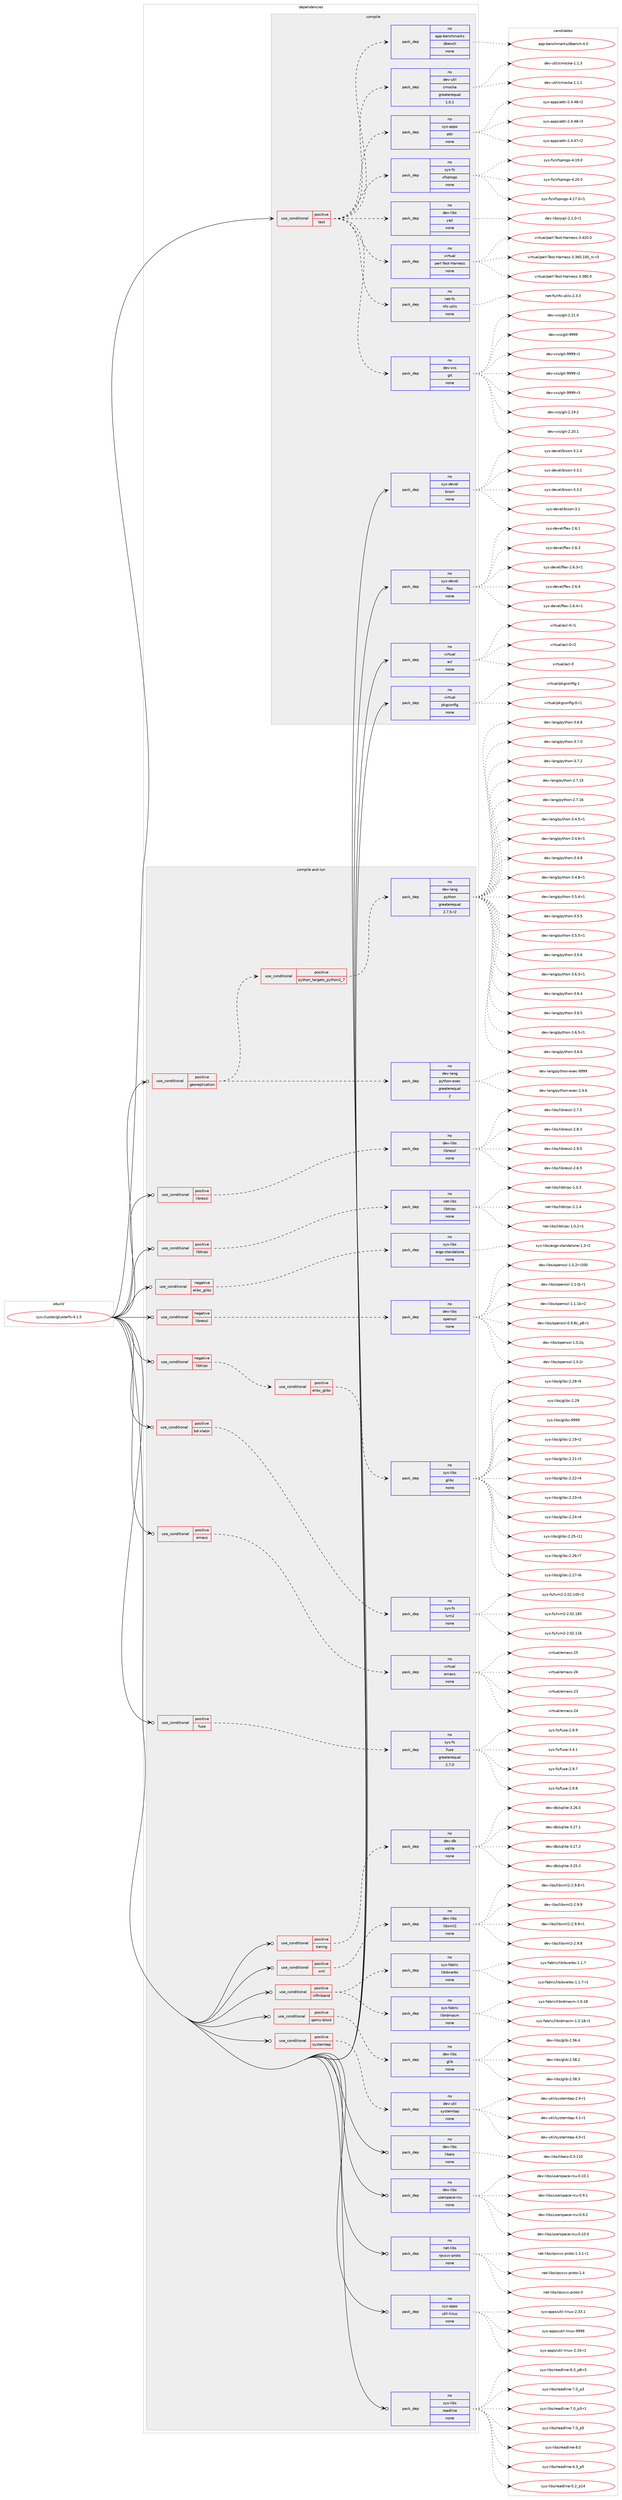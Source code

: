 digraph prolog {

# *************
# Graph options
# *************

newrank=true;
concentrate=true;
compound=true;
graph [rankdir=LR,fontname=Helvetica,fontsize=10,ranksep=1.5];#, ranksep=2.5, nodesep=0.2];
edge  [arrowhead=vee];
node  [fontname=Helvetica,fontsize=10];

# **********
# The ebuild
# **********

subgraph cluster_leftcol {
color=gray;
rank=same;
label=<<i>ebuild</i>>;
id [label="sys-cluster/glusterfs-4.1.5", color=red, width=4, href="../sys-cluster/glusterfs-4.1.5.svg"];
}

# ****************
# The dependencies
# ****************

subgraph cluster_midcol {
color=gray;
label=<<i>dependencies</i>>;
subgraph cluster_compile {
fillcolor="#eeeeee";
style=filled;
label=<<i>compile</i>>;
subgraph cond458665 {
dependency1722169 [label=<<TABLE BORDER="0" CELLBORDER="1" CELLSPACING="0" CELLPADDING="4"><TR><TD ROWSPAN="3" CELLPADDING="10">use_conditional</TD></TR><TR><TD>positive</TD></TR><TR><TD>test</TD></TR></TABLE>>, shape=none, color=red];
subgraph pack1235276 {
dependency1722170 [label=<<TABLE BORDER="0" CELLBORDER="1" CELLSPACING="0" CELLPADDING="4" WIDTH="220"><TR><TD ROWSPAN="6" CELLPADDING="30">pack_dep</TD></TR><TR><TD WIDTH="110">no</TD></TR><TR><TD>dev-util</TD></TR><TR><TD>cmocka</TD></TR><TR><TD>greaterequal</TD></TR><TR><TD>1.0.1</TD></TR></TABLE>>, shape=none, color=blue];
}
dependency1722169:e -> dependency1722170:w [weight=20,style="dashed",arrowhead="vee"];
subgraph pack1235277 {
dependency1722171 [label=<<TABLE BORDER="0" CELLBORDER="1" CELLSPACING="0" CELLPADDING="4" WIDTH="220"><TR><TD ROWSPAN="6" CELLPADDING="30">pack_dep</TD></TR><TR><TD WIDTH="110">no</TD></TR><TR><TD>app-benchmarks</TD></TR><TR><TD>dbench</TD></TR><TR><TD>none</TD></TR><TR><TD></TD></TR></TABLE>>, shape=none, color=blue];
}
dependency1722169:e -> dependency1722171:w [weight=20,style="dashed",arrowhead="vee"];
subgraph pack1235278 {
dependency1722172 [label=<<TABLE BORDER="0" CELLBORDER="1" CELLSPACING="0" CELLPADDING="4" WIDTH="220"><TR><TD ROWSPAN="6" CELLPADDING="30">pack_dep</TD></TR><TR><TD WIDTH="110">no</TD></TR><TR><TD>dev-vcs</TD></TR><TR><TD>git</TD></TR><TR><TD>none</TD></TR><TR><TD></TD></TR></TABLE>>, shape=none, color=blue];
}
dependency1722169:e -> dependency1722172:w [weight=20,style="dashed",arrowhead="vee"];
subgraph pack1235279 {
dependency1722173 [label=<<TABLE BORDER="0" CELLBORDER="1" CELLSPACING="0" CELLPADDING="4" WIDTH="220"><TR><TD ROWSPAN="6" CELLPADDING="30">pack_dep</TD></TR><TR><TD WIDTH="110">no</TD></TR><TR><TD>net-fs</TD></TR><TR><TD>nfs-utils</TD></TR><TR><TD>none</TD></TR><TR><TD></TD></TR></TABLE>>, shape=none, color=blue];
}
dependency1722169:e -> dependency1722173:w [weight=20,style="dashed",arrowhead="vee"];
subgraph pack1235280 {
dependency1722174 [label=<<TABLE BORDER="0" CELLBORDER="1" CELLSPACING="0" CELLPADDING="4" WIDTH="220"><TR><TD ROWSPAN="6" CELLPADDING="30">pack_dep</TD></TR><TR><TD WIDTH="110">no</TD></TR><TR><TD>virtual</TD></TR><TR><TD>perl-Test-Harness</TD></TR><TR><TD>none</TD></TR><TR><TD></TD></TR></TABLE>>, shape=none, color=blue];
}
dependency1722169:e -> dependency1722174:w [weight=20,style="dashed",arrowhead="vee"];
subgraph pack1235281 {
dependency1722175 [label=<<TABLE BORDER="0" CELLBORDER="1" CELLSPACING="0" CELLPADDING="4" WIDTH="220"><TR><TD ROWSPAN="6" CELLPADDING="30">pack_dep</TD></TR><TR><TD WIDTH="110">no</TD></TR><TR><TD>dev-libs</TD></TR><TR><TD>yajl</TD></TR><TR><TD>none</TD></TR><TR><TD></TD></TR></TABLE>>, shape=none, color=blue];
}
dependency1722169:e -> dependency1722175:w [weight=20,style="dashed",arrowhead="vee"];
subgraph pack1235282 {
dependency1722176 [label=<<TABLE BORDER="0" CELLBORDER="1" CELLSPACING="0" CELLPADDING="4" WIDTH="220"><TR><TD ROWSPAN="6" CELLPADDING="30">pack_dep</TD></TR><TR><TD WIDTH="110">no</TD></TR><TR><TD>sys-fs</TD></TR><TR><TD>xfsprogs</TD></TR><TR><TD>none</TD></TR><TR><TD></TD></TR></TABLE>>, shape=none, color=blue];
}
dependency1722169:e -> dependency1722176:w [weight=20,style="dashed",arrowhead="vee"];
subgraph pack1235283 {
dependency1722177 [label=<<TABLE BORDER="0" CELLBORDER="1" CELLSPACING="0" CELLPADDING="4" WIDTH="220"><TR><TD ROWSPAN="6" CELLPADDING="30">pack_dep</TD></TR><TR><TD WIDTH="110">no</TD></TR><TR><TD>sys-apps</TD></TR><TR><TD>attr</TD></TR><TR><TD>none</TD></TR><TR><TD></TD></TR></TABLE>>, shape=none, color=blue];
}
dependency1722169:e -> dependency1722177:w [weight=20,style="dashed",arrowhead="vee"];
}
id:e -> dependency1722169:w [weight=20,style="solid",arrowhead="vee"];
subgraph pack1235284 {
dependency1722178 [label=<<TABLE BORDER="0" CELLBORDER="1" CELLSPACING="0" CELLPADDING="4" WIDTH="220"><TR><TD ROWSPAN="6" CELLPADDING="30">pack_dep</TD></TR><TR><TD WIDTH="110">no</TD></TR><TR><TD>sys-devel</TD></TR><TR><TD>bison</TD></TR><TR><TD>none</TD></TR><TR><TD></TD></TR></TABLE>>, shape=none, color=blue];
}
id:e -> dependency1722178:w [weight=20,style="solid",arrowhead="vee"];
subgraph pack1235285 {
dependency1722179 [label=<<TABLE BORDER="0" CELLBORDER="1" CELLSPACING="0" CELLPADDING="4" WIDTH="220"><TR><TD ROWSPAN="6" CELLPADDING="30">pack_dep</TD></TR><TR><TD WIDTH="110">no</TD></TR><TR><TD>sys-devel</TD></TR><TR><TD>flex</TD></TR><TR><TD>none</TD></TR><TR><TD></TD></TR></TABLE>>, shape=none, color=blue];
}
id:e -> dependency1722179:w [weight=20,style="solid",arrowhead="vee"];
subgraph pack1235286 {
dependency1722180 [label=<<TABLE BORDER="0" CELLBORDER="1" CELLSPACING="0" CELLPADDING="4" WIDTH="220"><TR><TD ROWSPAN="6" CELLPADDING="30">pack_dep</TD></TR><TR><TD WIDTH="110">no</TD></TR><TR><TD>virtual</TD></TR><TR><TD>acl</TD></TR><TR><TD>none</TD></TR><TR><TD></TD></TR></TABLE>>, shape=none, color=blue];
}
id:e -> dependency1722180:w [weight=20,style="solid",arrowhead="vee"];
subgraph pack1235287 {
dependency1722181 [label=<<TABLE BORDER="0" CELLBORDER="1" CELLSPACING="0" CELLPADDING="4" WIDTH="220"><TR><TD ROWSPAN="6" CELLPADDING="30">pack_dep</TD></TR><TR><TD WIDTH="110">no</TD></TR><TR><TD>virtual</TD></TR><TR><TD>pkgconfig</TD></TR><TR><TD>none</TD></TR><TR><TD></TD></TR></TABLE>>, shape=none, color=blue];
}
id:e -> dependency1722181:w [weight=20,style="solid",arrowhead="vee"];
}
subgraph cluster_compileandrun {
fillcolor="#eeeeee";
style=filled;
label=<<i>compile and run</i>>;
subgraph cond458666 {
dependency1722182 [label=<<TABLE BORDER="0" CELLBORDER="1" CELLSPACING="0" CELLPADDING="4"><TR><TD ROWSPAN="3" CELLPADDING="10">use_conditional</TD></TR><TR><TD>negative</TD></TR><TR><TD>elibc_glibc</TD></TR></TABLE>>, shape=none, color=red];
subgraph pack1235288 {
dependency1722183 [label=<<TABLE BORDER="0" CELLBORDER="1" CELLSPACING="0" CELLPADDING="4" WIDTH="220"><TR><TD ROWSPAN="6" CELLPADDING="30">pack_dep</TD></TR><TR><TD WIDTH="110">no</TD></TR><TR><TD>sys-libs</TD></TR><TR><TD>argp-standalone</TD></TR><TR><TD>none</TD></TR><TR><TD></TD></TR></TABLE>>, shape=none, color=blue];
}
dependency1722182:e -> dependency1722183:w [weight=20,style="dashed",arrowhead="vee"];
}
id:e -> dependency1722182:w [weight=20,style="solid",arrowhead="odotvee"];
subgraph cond458667 {
dependency1722184 [label=<<TABLE BORDER="0" CELLBORDER="1" CELLSPACING="0" CELLPADDING="4"><TR><TD ROWSPAN="3" CELLPADDING="10">use_conditional</TD></TR><TR><TD>negative</TD></TR><TR><TD>libressl</TD></TR></TABLE>>, shape=none, color=red];
subgraph pack1235289 {
dependency1722185 [label=<<TABLE BORDER="0" CELLBORDER="1" CELLSPACING="0" CELLPADDING="4" WIDTH="220"><TR><TD ROWSPAN="6" CELLPADDING="30">pack_dep</TD></TR><TR><TD WIDTH="110">no</TD></TR><TR><TD>dev-libs</TD></TR><TR><TD>openssl</TD></TR><TR><TD>none</TD></TR><TR><TD></TD></TR></TABLE>>, shape=none, color=blue];
}
dependency1722184:e -> dependency1722185:w [weight=20,style="dashed",arrowhead="vee"];
}
id:e -> dependency1722184:w [weight=20,style="solid",arrowhead="odotvee"];
subgraph cond458668 {
dependency1722186 [label=<<TABLE BORDER="0" CELLBORDER="1" CELLSPACING="0" CELLPADDING="4"><TR><TD ROWSPAN="3" CELLPADDING="10">use_conditional</TD></TR><TR><TD>negative</TD></TR><TR><TD>libtirpc</TD></TR></TABLE>>, shape=none, color=red];
subgraph cond458669 {
dependency1722187 [label=<<TABLE BORDER="0" CELLBORDER="1" CELLSPACING="0" CELLPADDING="4"><TR><TD ROWSPAN="3" CELLPADDING="10">use_conditional</TD></TR><TR><TD>positive</TD></TR><TR><TD>elibc_glibc</TD></TR></TABLE>>, shape=none, color=red];
subgraph pack1235290 {
dependency1722188 [label=<<TABLE BORDER="0" CELLBORDER="1" CELLSPACING="0" CELLPADDING="4" WIDTH="220"><TR><TD ROWSPAN="6" CELLPADDING="30">pack_dep</TD></TR><TR><TD WIDTH="110">no</TD></TR><TR><TD>sys-libs</TD></TR><TR><TD>glibc</TD></TR><TR><TD>none</TD></TR><TR><TD></TD></TR></TABLE>>, shape=none, color=blue];
}
dependency1722187:e -> dependency1722188:w [weight=20,style="dashed",arrowhead="vee"];
}
dependency1722186:e -> dependency1722187:w [weight=20,style="dashed",arrowhead="vee"];
}
id:e -> dependency1722186:w [weight=20,style="solid",arrowhead="odotvee"];
subgraph cond458670 {
dependency1722189 [label=<<TABLE BORDER="0" CELLBORDER="1" CELLSPACING="0" CELLPADDING="4"><TR><TD ROWSPAN="3" CELLPADDING="10">use_conditional</TD></TR><TR><TD>positive</TD></TR><TR><TD>bd-xlator</TD></TR></TABLE>>, shape=none, color=red];
subgraph pack1235291 {
dependency1722190 [label=<<TABLE BORDER="0" CELLBORDER="1" CELLSPACING="0" CELLPADDING="4" WIDTH="220"><TR><TD ROWSPAN="6" CELLPADDING="30">pack_dep</TD></TR><TR><TD WIDTH="110">no</TD></TR><TR><TD>sys-fs</TD></TR><TR><TD>lvm2</TD></TR><TR><TD>none</TD></TR><TR><TD></TD></TR></TABLE>>, shape=none, color=blue];
}
dependency1722189:e -> dependency1722190:w [weight=20,style="dashed",arrowhead="vee"];
}
id:e -> dependency1722189:w [weight=20,style="solid",arrowhead="odotvee"];
subgraph cond458671 {
dependency1722191 [label=<<TABLE BORDER="0" CELLBORDER="1" CELLSPACING="0" CELLPADDING="4"><TR><TD ROWSPAN="3" CELLPADDING="10">use_conditional</TD></TR><TR><TD>positive</TD></TR><TR><TD>emacs</TD></TR></TABLE>>, shape=none, color=red];
subgraph pack1235292 {
dependency1722192 [label=<<TABLE BORDER="0" CELLBORDER="1" CELLSPACING="0" CELLPADDING="4" WIDTH="220"><TR><TD ROWSPAN="6" CELLPADDING="30">pack_dep</TD></TR><TR><TD WIDTH="110">no</TD></TR><TR><TD>virtual</TD></TR><TR><TD>emacs</TD></TR><TR><TD>none</TD></TR><TR><TD></TD></TR></TABLE>>, shape=none, color=blue];
}
dependency1722191:e -> dependency1722192:w [weight=20,style="dashed",arrowhead="vee"];
}
id:e -> dependency1722191:w [weight=20,style="solid",arrowhead="odotvee"];
subgraph cond458672 {
dependency1722193 [label=<<TABLE BORDER="0" CELLBORDER="1" CELLSPACING="0" CELLPADDING="4"><TR><TD ROWSPAN="3" CELLPADDING="10">use_conditional</TD></TR><TR><TD>positive</TD></TR><TR><TD>fuse</TD></TR></TABLE>>, shape=none, color=red];
subgraph pack1235293 {
dependency1722194 [label=<<TABLE BORDER="0" CELLBORDER="1" CELLSPACING="0" CELLPADDING="4" WIDTH="220"><TR><TD ROWSPAN="6" CELLPADDING="30">pack_dep</TD></TR><TR><TD WIDTH="110">no</TD></TR><TR><TD>sys-fs</TD></TR><TR><TD>fuse</TD></TR><TR><TD>greaterequal</TD></TR><TR><TD>2.7.0</TD></TR></TABLE>>, shape=none, color=blue];
}
dependency1722193:e -> dependency1722194:w [weight=20,style="dashed",arrowhead="vee"];
}
id:e -> dependency1722193:w [weight=20,style="solid",arrowhead="odotvee"];
subgraph cond458673 {
dependency1722195 [label=<<TABLE BORDER="0" CELLBORDER="1" CELLSPACING="0" CELLPADDING="4"><TR><TD ROWSPAN="3" CELLPADDING="10">use_conditional</TD></TR><TR><TD>positive</TD></TR><TR><TD>georeplication</TD></TR></TABLE>>, shape=none, color=red];
subgraph cond458674 {
dependency1722196 [label=<<TABLE BORDER="0" CELLBORDER="1" CELLSPACING="0" CELLPADDING="4"><TR><TD ROWSPAN="3" CELLPADDING="10">use_conditional</TD></TR><TR><TD>positive</TD></TR><TR><TD>python_targets_python2_7</TD></TR></TABLE>>, shape=none, color=red];
subgraph pack1235294 {
dependency1722197 [label=<<TABLE BORDER="0" CELLBORDER="1" CELLSPACING="0" CELLPADDING="4" WIDTH="220"><TR><TD ROWSPAN="6" CELLPADDING="30">pack_dep</TD></TR><TR><TD WIDTH="110">no</TD></TR><TR><TD>dev-lang</TD></TR><TR><TD>python</TD></TR><TR><TD>greaterequal</TD></TR><TR><TD>2.7.5-r2</TD></TR></TABLE>>, shape=none, color=blue];
}
dependency1722196:e -> dependency1722197:w [weight=20,style="dashed",arrowhead="vee"];
}
dependency1722195:e -> dependency1722196:w [weight=20,style="dashed",arrowhead="vee"];
subgraph pack1235295 {
dependency1722198 [label=<<TABLE BORDER="0" CELLBORDER="1" CELLSPACING="0" CELLPADDING="4" WIDTH="220"><TR><TD ROWSPAN="6" CELLPADDING="30">pack_dep</TD></TR><TR><TD WIDTH="110">no</TD></TR><TR><TD>dev-lang</TD></TR><TR><TD>python-exec</TD></TR><TR><TD>greaterequal</TD></TR><TR><TD>2</TD></TR></TABLE>>, shape=none, color=blue];
}
dependency1722195:e -> dependency1722198:w [weight=20,style="dashed",arrowhead="vee"];
}
id:e -> dependency1722195:w [weight=20,style="solid",arrowhead="odotvee"];
subgraph cond458675 {
dependency1722199 [label=<<TABLE BORDER="0" CELLBORDER="1" CELLSPACING="0" CELLPADDING="4"><TR><TD ROWSPAN="3" CELLPADDING="10">use_conditional</TD></TR><TR><TD>positive</TD></TR><TR><TD>infiniband</TD></TR></TABLE>>, shape=none, color=red];
subgraph pack1235296 {
dependency1722200 [label=<<TABLE BORDER="0" CELLBORDER="1" CELLSPACING="0" CELLPADDING="4" WIDTH="220"><TR><TD ROWSPAN="6" CELLPADDING="30">pack_dep</TD></TR><TR><TD WIDTH="110">no</TD></TR><TR><TD>sys-fabric</TD></TR><TR><TD>libibverbs</TD></TR><TR><TD>none</TD></TR><TR><TD></TD></TR></TABLE>>, shape=none, color=blue];
}
dependency1722199:e -> dependency1722200:w [weight=20,style="dashed",arrowhead="vee"];
subgraph pack1235297 {
dependency1722201 [label=<<TABLE BORDER="0" CELLBORDER="1" CELLSPACING="0" CELLPADDING="4" WIDTH="220"><TR><TD ROWSPAN="6" CELLPADDING="30">pack_dep</TD></TR><TR><TD WIDTH="110">no</TD></TR><TR><TD>sys-fabric</TD></TR><TR><TD>librdmacm</TD></TR><TR><TD>none</TD></TR><TR><TD></TD></TR></TABLE>>, shape=none, color=blue];
}
dependency1722199:e -> dependency1722201:w [weight=20,style="dashed",arrowhead="vee"];
}
id:e -> dependency1722199:w [weight=20,style="solid",arrowhead="odotvee"];
subgraph cond458676 {
dependency1722202 [label=<<TABLE BORDER="0" CELLBORDER="1" CELLSPACING="0" CELLPADDING="4"><TR><TD ROWSPAN="3" CELLPADDING="10">use_conditional</TD></TR><TR><TD>positive</TD></TR><TR><TD>libressl</TD></TR></TABLE>>, shape=none, color=red];
subgraph pack1235298 {
dependency1722203 [label=<<TABLE BORDER="0" CELLBORDER="1" CELLSPACING="0" CELLPADDING="4" WIDTH="220"><TR><TD ROWSPAN="6" CELLPADDING="30">pack_dep</TD></TR><TR><TD WIDTH="110">no</TD></TR><TR><TD>dev-libs</TD></TR><TR><TD>libressl</TD></TR><TR><TD>none</TD></TR><TR><TD></TD></TR></TABLE>>, shape=none, color=blue];
}
dependency1722202:e -> dependency1722203:w [weight=20,style="dashed",arrowhead="vee"];
}
id:e -> dependency1722202:w [weight=20,style="solid",arrowhead="odotvee"];
subgraph cond458677 {
dependency1722204 [label=<<TABLE BORDER="0" CELLBORDER="1" CELLSPACING="0" CELLPADDING="4"><TR><TD ROWSPAN="3" CELLPADDING="10">use_conditional</TD></TR><TR><TD>positive</TD></TR><TR><TD>libtirpc</TD></TR></TABLE>>, shape=none, color=red];
subgraph pack1235299 {
dependency1722205 [label=<<TABLE BORDER="0" CELLBORDER="1" CELLSPACING="0" CELLPADDING="4" WIDTH="220"><TR><TD ROWSPAN="6" CELLPADDING="30">pack_dep</TD></TR><TR><TD WIDTH="110">no</TD></TR><TR><TD>net-libs</TD></TR><TR><TD>libtirpc</TD></TR><TR><TD>none</TD></TR><TR><TD></TD></TR></TABLE>>, shape=none, color=blue];
}
dependency1722204:e -> dependency1722205:w [weight=20,style="dashed",arrowhead="vee"];
}
id:e -> dependency1722204:w [weight=20,style="solid",arrowhead="odotvee"];
subgraph cond458678 {
dependency1722206 [label=<<TABLE BORDER="0" CELLBORDER="1" CELLSPACING="0" CELLPADDING="4"><TR><TD ROWSPAN="3" CELLPADDING="10">use_conditional</TD></TR><TR><TD>positive</TD></TR><TR><TD>qemu-block</TD></TR></TABLE>>, shape=none, color=red];
subgraph pack1235300 {
dependency1722207 [label=<<TABLE BORDER="0" CELLBORDER="1" CELLSPACING="0" CELLPADDING="4" WIDTH="220"><TR><TD ROWSPAN="6" CELLPADDING="30">pack_dep</TD></TR><TR><TD WIDTH="110">no</TD></TR><TR><TD>dev-libs</TD></TR><TR><TD>glib</TD></TR><TR><TD>none</TD></TR><TR><TD></TD></TR></TABLE>>, shape=none, color=blue];
}
dependency1722206:e -> dependency1722207:w [weight=20,style="dashed",arrowhead="vee"];
}
id:e -> dependency1722206:w [weight=20,style="solid",arrowhead="odotvee"];
subgraph cond458679 {
dependency1722208 [label=<<TABLE BORDER="0" CELLBORDER="1" CELLSPACING="0" CELLPADDING="4"><TR><TD ROWSPAN="3" CELLPADDING="10">use_conditional</TD></TR><TR><TD>positive</TD></TR><TR><TD>systemtap</TD></TR></TABLE>>, shape=none, color=red];
subgraph pack1235301 {
dependency1722209 [label=<<TABLE BORDER="0" CELLBORDER="1" CELLSPACING="0" CELLPADDING="4" WIDTH="220"><TR><TD ROWSPAN="6" CELLPADDING="30">pack_dep</TD></TR><TR><TD WIDTH="110">no</TD></TR><TR><TD>dev-util</TD></TR><TR><TD>systemtap</TD></TR><TR><TD>none</TD></TR><TR><TD></TD></TR></TABLE>>, shape=none, color=blue];
}
dependency1722208:e -> dependency1722209:w [weight=20,style="dashed",arrowhead="vee"];
}
id:e -> dependency1722208:w [weight=20,style="solid",arrowhead="odotvee"];
subgraph cond458680 {
dependency1722210 [label=<<TABLE BORDER="0" CELLBORDER="1" CELLSPACING="0" CELLPADDING="4"><TR><TD ROWSPAN="3" CELLPADDING="10">use_conditional</TD></TR><TR><TD>positive</TD></TR><TR><TD>tiering</TD></TR></TABLE>>, shape=none, color=red];
subgraph pack1235302 {
dependency1722211 [label=<<TABLE BORDER="0" CELLBORDER="1" CELLSPACING="0" CELLPADDING="4" WIDTH="220"><TR><TD ROWSPAN="6" CELLPADDING="30">pack_dep</TD></TR><TR><TD WIDTH="110">no</TD></TR><TR><TD>dev-db</TD></TR><TR><TD>sqlite</TD></TR><TR><TD>none</TD></TR><TR><TD></TD></TR></TABLE>>, shape=none, color=blue];
}
dependency1722210:e -> dependency1722211:w [weight=20,style="dashed",arrowhead="vee"];
}
id:e -> dependency1722210:w [weight=20,style="solid",arrowhead="odotvee"];
subgraph cond458681 {
dependency1722212 [label=<<TABLE BORDER="0" CELLBORDER="1" CELLSPACING="0" CELLPADDING="4"><TR><TD ROWSPAN="3" CELLPADDING="10">use_conditional</TD></TR><TR><TD>positive</TD></TR><TR><TD>xml</TD></TR></TABLE>>, shape=none, color=red];
subgraph pack1235303 {
dependency1722213 [label=<<TABLE BORDER="0" CELLBORDER="1" CELLSPACING="0" CELLPADDING="4" WIDTH="220"><TR><TD ROWSPAN="6" CELLPADDING="30">pack_dep</TD></TR><TR><TD WIDTH="110">no</TD></TR><TR><TD>dev-libs</TD></TR><TR><TD>libxml2</TD></TR><TR><TD>none</TD></TR><TR><TD></TD></TR></TABLE>>, shape=none, color=blue];
}
dependency1722212:e -> dependency1722213:w [weight=20,style="dashed",arrowhead="vee"];
}
id:e -> dependency1722212:w [weight=20,style="solid",arrowhead="odotvee"];
subgraph pack1235304 {
dependency1722214 [label=<<TABLE BORDER="0" CELLBORDER="1" CELLSPACING="0" CELLPADDING="4" WIDTH="220"><TR><TD ROWSPAN="6" CELLPADDING="30">pack_dep</TD></TR><TR><TD WIDTH="110">no</TD></TR><TR><TD>dev-libs</TD></TR><TR><TD>libaio</TD></TR><TR><TD>none</TD></TR><TR><TD></TD></TR></TABLE>>, shape=none, color=blue];
}
id:e -> dependency1722214:w [weight=20,style="solid",arrowhead="odotvee"];
subgraph pack1235305 {
dependency1722215 [label=<<TABLE BORDER="0" CELLBORDER="1" CELLSPACING="0" CELLPADDING="4" WIDTH="220"><TR><TD ROWSPAN="6" CELLPADDING="30">pack_dep</TD></TR><TR><TD WIDTH="110">no</TD></TR><TR><TD>dev-libs</TD></TR><TR><TD>userspace-rcu</TD></TR><TR><TD>none</TD></TR><TR><TD></TD></TR></TABLE>>, shape=none, color=blue];
}
id:e -> dependency1722215:w [weight=20,style="solid",arrowhead="odotvee"];
subgraph pack1235306 {
dependency1722216 [label=<<TABLE BORDER="0" CELLBORDER="1" CELLSPACING="0" CELLPADDING="4" WIDTH="220"><TR><TD ROWSPAN="6" CELLPADDING="30">pack_dep</TD></TR><TR><TD WIDTH="110">no</TD></TR><TR><TD>net-libs</TD></TR><TR><TD>rpcsvc-proto</TD></TR><TR><TD>none</TD></TR><TR><TD></TD></TR></TABLE>>, shape=none, color=blue];
}
id:e -> dependency1722216:w [weight=20,style="solid",arrowhead="odotvee"];
subgraph pack1235307 {
dependency1722217 [label=<<TABLE BORDER="0" CELLBORDER="1" CELLSPACING="0" CELLPADDING="4" WIDTH="220"><TR><TD ROWSPAN="6" CELLPADDING="30">pack_dep</TD></TR><TR><TD WIDTH="110">no</TD></TR><TR><TD>sys-apps</TD></TR><TR><TD>util-linux</TD></TR><TR><TD>none</TD></TR><TR><TD></TD></TR></TABLE>>, shape=none, color=blue];
}
id:e -> dependency1722217:w [weight=20,style="solid",arrowhead="odotvee"];
subgraph pack1235308 {
dependency1722218 [label=<<TABLE BORDER="0" CELLBORDER="1" CELLSPACING="0" CELLPADDING="4" WIDTH="220"><TR><TD ROWSPAN="6" CELLPADDING="30">pack_dep</TD></TR><TR><TD WIDTH="110">no</TD></TR><TR><TD>sys-libs</TD></TR><TR><TD>readline</TD></TR><TR><TD>none</TD></TR><TR><TD></TD></TR></TABLE>>, shape=none, color=blue];
}
id:e -> dependency1722218:w [weight=20,style="solid",arrowhead="odotvee"];
}
subgraph cluster_run {
fillcolor="#eeeeee";
style=filled;
label=<<i>run</i>>;
}
}

# **************
# The candidates
# **************

subgraph cluster_choices {
rank=same;
color=gray;
label=<<i>candidates</i>>;

subgraph choice1235276 {
color=black;
nodesep=1;
choice1001011184511711610510847991091119910797454946494649 [label="dev-util/cmocka-1.1.1", color=red, width=4,href="../dev-util/cmocka-1.1.1.svg"];
choice1001011184511711610510847991091119910797454946494651 [label="dev-util/cmocka-1.1.3", color=red, width=4,href="../dev-util/cmocka-1.1.3.svg"];
dependency1722170:e -> choice1001011184511711610510847991091119910797454946494649:w [style=dotted,weight="100"];
dependency1722170:e -> choice1001011184511711610510847991091119910797454946494651:w [style=dotted,weight="100"];
}
subgraph choice1235277 {
color=black;
nodesep=1;
choice971121124598101110991041099711410711547100981011109910445524648 [label="app-benchmarks/dbench-4.0", color=red, width=4,href="../app-benchmarks/dbench-4.0.svg"];
dependency1722171:e -> choice971121124598101110991041099711410711547100981011109910445524648:w [style=dotted,weight="100"];
}
subgraph choice1235278 {
color=black;
nodesep=1;
choice10010111845118991154710310511645504649574650 [label="dev-vcs/git-2.19.2", color=red, width=4,href="../dev-vcs/git-2.19.2.svg"];
choice10010111845118991154710310511645504650484649 [label="dev-vcs/git-2.20.1", color=red, width=4,href="../dev-vcs/git-2.20.1.svg"];
choice10010111845118991154710310511645504650494648 [label="dev-vcs/git-2.21.0", color=red, width=4,href="../dev-vcs/git-2.21.0.svg"];
choice1001011184511899115471031051164557575757 [label="dev-vcs/git-9999", color=red, width=4,href="../dev-vcs/git-9999.svg"];
choice10010111845118991154710310511645575757574511449 [label="dev-vcs/git-9999-r1", color=red, width=4,href="../dev-vcs/git-9999-r1.svg"];
choice10010111845118991154710310511645575757574511450 [label="dev-vcs/git-9999-r2", color=red, width=4,href="../dev-vcs/git-9999-r2.svg"];
choice10010111845118991154710310511645575757574511451 [label="dev-vcs/git-9999-r3", color=red, width=4,href="../dev-vcs/git-9999-r3.svg"];
dependency1722172:e -> choice10010111845118991154710310511645504649574650:w [style=dotted,weight="100"];
dependency1722172:e -> choice10010111845118991154710310511645504650484649:w [style=dotted,weight="100"];
dependency1722172:e -> choice10010111845118991154710310511645504650494648:w [style=dotted,weight="100"];
dependency1722172:e -> choice1001011184511899115471031051164557575757:w [style=dotted,weight="100"];
dependency1722172:e -> choice10010111845118991154710310511645575757574511449:w [style=dotted,weight="100"];
dependency1722172:e -> choice10010111845118991154710310511645575757574511450:w [style=dotted,weight="100"];
dependency1722172:e -> choice10010111845118991154710310511645575757574511451:w [style=dotted,weight="100"];
}
subgraph choice1235279 {
color=black;
nodesep=1;
choice110101116451021154711010211545117116105108115455046514651 [label="net-fs/nfs-utils-2.3.3", color=red, width=4,href="../net-fs/nfs-utils-2.3.3.svg"];
dependency1722173:e -> choice110101116451021154711010211545117116105108115455046514651:w [style=dotted,weight="100"];
}
subgraph choice1235280 {
color=black;
nodesep=1;
choice118105114116117971084711210111410845841011151164572971141101011151154551465154484649484895114994511451 [label="virtual/perl-Test-Harness-3.360.100_rc-r3", color=red, width=4,href="../virtual/perl-Test-Harness-3.360.100_rc-r3.svg"];
choice118105114116117971084711210111410845841011151164572971141101011151154551465156484648 [label="virtual/perl-Test-Harness-3.380.0", color=red, width=4,href="../virtual/perl-Test-Harness-3.380.0.svg"];
choice118105114116117971084711210111410845841011151164572971141101011151154551465250484648 [label="virtual/perl-Test-Harness-3.420.0", color=red, width=4,href="../virtual/perl-Test-Harness-3.420.0.svg"];
dependency1722174:e -> choice118105114116117971084711210111410845841011151164572971141101011151154551465154484649484895114994511451:w [style=dotted,weight="100"];
dependency1722174:e -> choice118105114116117971084711210111410845841011151164572971141101011151154551465156484648:w [style=dotted,weight="100"];
dependency1722174:e -> choice118105114116117971084711210111410845841011151164572971141101011151154551465250484648:w [style=dotted,weight="100"];
}
subgraph choice1235281 {
color=black;
nodesep=1;
choice100101118451081059811547121971061084550464946484511449 [label="dev-libs/yajl-2.1.0-r1", color=red, width=4,href="../dev-libs/yajl-2.1.0-r1.svg"];
dependency1722175:e -> choice100101118451081059811547121971061084550464946484511449:w [style=dotted,weight="100"];
}
subgraph choice1235282 {
color=black;
nodesep=1;
choice1151211154510211547120102115112114111103115455246495546484511449 [label="sys-fs/xfsprogs-4.17.0-r1", color=red, width=4,href="../sys-fs/xfsprogs-4.17.0-r1.svg"];
choice115121115451021154712010211511211411110311545524649574648 [label="sys-fs/xfsprogs-4.19.0", color=red, width=4,href="../sys-fs/xfsprogs-4.19.0.svg"];
choice115121115451021154712010211511211411110311545524650484648 [label="sys-fs/xfsprogs-4.20.0", color=red, width=4,href="../sys-fs/xfsprogs-4.20.0.svg"];
dependency1722176:e -> choice1151211154510211547120102115112114111103115455246495546484511449:w [style=dotted,weight="100"];
dependency1722176:e -> choice115121115451021154712010211511211411110311545524649574648:w [style=dotted,weight="100"];
dependency1722176:e -> choice115121115451021154712010211511211411110311545524650484648:w [style=dotted,weight="100"];
}
subgraph choice1235283 {
color=black;
nodesep=1;
choice11512111545971121121154797116116114455046524652554511450 [label="sys-apps/attr-2.4.47-r2", color=red, width=4,href="../sys-apps/attr-2.4.47-r2.svg"];
choice11512111545971121121154797116116114455046524652564511450 [label="sys-apps/attr-2.4.48-r2", color=red, width=4,href="../sys-apps/attr-2.4.48-r2.svg"];
choice11512111545971121121154797116116114455046524652564511451 [label="sys-apps/attr-2.4.48-r3", color=red, width=4,href="../sys-apps/attr-2.4.48-r3.svg"];
dependency1722177:e -> choice11512111545971121121154797116116114455046524652554511450:w [style=dotted,weight="100"];
dependency1722177:e -> choice11512111545971121121154797116116114455046524652564511450:w [style=dotted,weight="100"];
dependency1722177:e -> choice11512111545971121121154797116116114455046524652564511451:w [style=dotted,weight="100"];
}
subgraph choice1235284 {
color=black;
nodesep=1;
choice11512111545100101118101108479810511511111045514649 [label="sys-devel/bison-3.1", color=red, width=4,href="../sys-devel/bison-3.1.svg"];
choice115121115451001011181011084798105115111110455146504652 [label="sys-devel/bison-3.2.4", color=red, width=4,href="../sys-devel/bison-3.2.4.svg"];
choice115121115451001011181011084798105115111110455146514649 [label="sys-devel/bison-3.3.1", color=red, width=4,href="../sys-devel/bison-3.3.1.svg"];
choice115121115451001011181011084798105115111110455146514650 [label="sys-devel/bison-3.3.2", color=red, width=4,href="../sys-devel/bison-3.3.2.svg"];
dependency1722178:e -> choice11512111545100101118101108479810511511111045514649:w [style=dotted,weight="100"];
dependency1722178:e -> choice115121115451001011181011084798105115111110455146504652:w [style=dotted,weight="100"];
dependency1722178:e -> choice115121115451001011181011084798105115111110455146514649:w [style=dotted,weight="100"];
dependency1722178:e -> choice115121115451001011181011084798105115111110455146514650:w [style=dotted,weight="100"];
}
subgraph choice1235285 {
color=black;
nodesep=1;
choice1151211154510010111810110847102108101120455046544649 [label="sys-devel/flex-2.6.1", color=red, width=4,href="../sys-devel/flex-2.6.1.svg"];
choice1151211154510010111810110847102108101120455046544651 [label="sys-devel/flex-2.6.3", color=red, width=4,href="../sys-devel/flex-2.6.3.svg"];
choice11512111545100101118101108471021081011204550465446514511449 [label="sys-devel/flex-2.6.3-r1", color=red, width=4,href="../sys-devel/flex-2.6.3-r1.svg"];
choice1151211154510010111810110847102108101120455046544652 [label="sys-devel/flex-2.6.4", color=red, width=4,href="../sys-devel/flex-2.6.4.svg"];
choice11512111545100101118101108471021081011204550465446524511449 [label="sys-devel/flex-2.6.4-r1", color=red, width=4,href="../sys-devel/flex-2.6.4-r1.svg"];
dependency1722179:e -> choice1151211154510010111810110847102108101120455046544649:w [style=dotted,weight="100"];
dependency1722179:e -> choice1151211154510010111810110847102108101120455046544651:w [style=dotted,weight="100"];
dependency1722179:e -> choice11512111545100101118101108471021081011204550465446514511449:w [style=dotted,weight="100"];
dependency1722179:e -> choice1151211154510010111810110847102108101120455046544652:w [style=dotted,weight="100"];
dependency1722179:e -> choice11512111545100101118101108471021081011204550465446524511449:w [style=dotted,weight="100"];
}
subgraph choice1235286 {
color=black;
nodesep=1;
choice118105114116117971084797991084548 [label="virtual/acl-0", color=red, width=4,href="../virtual/acl-0.svg"];
choice1181051141161179710847979910845484511449 [label="virtual/acl-0-r1", color=red, width=4,href="../virtual/acl-0-r1.svg"];
choice1181051141161179710847979910845484511450 [label="virtual/acl-0-r2", color=red, width=4,href="../virtual/acl-0-r2.svg"];
dependency1722180:e -> choice118105114116117971084797991084548:w [style=dotted,weight="100"];
dependency1722180:e -> choice1181051141161179710847979910845484511449:w [style=dotted,weight="100"];
dependency1722180:e -> choice1181051141161179710847979910845484511450:w [style=dotted,weight="100"];
}
subgraph choice1235287 {
color=black;
nodesep=1;
choice11810511411611797108471121071039911111010210510345484511449 [label="virtual/pkgconfig-0-r1", color=red, width=4,href="../virtual/pkgconfig-0-r1.svg"];
choice1181051141161179710847112107103991111101021051034549 [label="virtual/pkgconfig-1", color=red, width=4,href="../virtual/pkgconfig-1.svg"];
dependency1722181:e -> choice11810511411611797108471121071039911111010210510345484511449:w [style=dotted,weight="100"];
dependency1722181:e -> choice1181051141161179710847112107103991111101021051034549:w [style=dotted,weight="100"];
}
subgraph choice1235288 {
color=black;
nodesep=1;
choice11512111545108105981154797114103112451151169711010097108111110101454946514511450 [label="sys-libs/argp-standalone-1.3-r2", color=red, width=4,href="../sys-libs/argp-standalone-1.3-r2.svg"];
dependency1722183:e -> choice11512111545108105981154797114103112451151169711010097108111110101454946514511450:w [style=dotted,weight="100"];
}
subgraph choice1235289 {
color=black;
nodesep=1;
choice10010111845108105981154711111210111011511510845484657465612295112564511449 [label="dev-libs/openssl-0.9.8z_p8-r1", color=red, width=4,href="../dev-libs/openssl-0.9.8z_p8-r1.svg"];
choice100101118451081059811547111112101110115115108454946484650113 [label="dev-libs/openssl-1.0.2q", color=red, width=4,href="../dev-libs/openssl-1.0.2q.svg"];
choice100101118451081059811547111112101110115115108454946484650114 [label="dev-libs/openssl-1.0.2r", color=red, width=4,href="../dev-libs/openssl-1.0.2r.svg"];
choice10010111845108105981154711111210111011511510845494648465011445114504848 [label="dev-libs/openssl-1.0.2r-r200", color=red, width=4,href="../dev-libs/openssl-1.0.2r-r200.svg"];
choice1001011184510810598115471111121011101151151084549464946481064511449 [label="dev-libs/openssl-1.1.0j-r1", color=red, width=4,href="../dev-libs/openssl-1.1.0j-r1.svg"];
choice100101118451081059811547111112101110115115108454946494649984511450 [label="dev-libs/openssl-1.1.1b-r2", color=red, width=4,href="../dev-libs/openssl-1.1.1b-r2.svg"];
dependency1722185:e -> choice10010111845108105981154711111210111011511510845484657465612295112564511449:w [style=dotted,weight="100"];
dependency1722185:e -> choice100101118451081059811547111112101110115115108454946484650113:w [style=dotted,weight="100"];
dependency1722185:e -> choice100101118451081059811547111112101110115115108454946484650114:w [style=dotted,weight="100"];
dependency1722185:e -> choice10010111845108105981154711111210111011511510845494648465011445114504848:w [style=dotted,weight="100"];
dependency1722185:e -> choice1001011184510810598115471111121011101151151084549464946481064511449:w [style=dotted,weight="100"];
dependency1722185:e -> choice100101118451081059811547111112101110115115108454946494649984511450:w [style=dotted,weight="100"];
}
subgraph choice1235290 {
color=black;
nodesep=1;
choice115121115451081059811547103108105989945504649574511450 [label="sys-libs/glibc-2.19-r2", color=red, width=4,href="../sys-libs/glibc-2.19-r2.svg"];
choice115121115451081059811547103108105989945504650494511450 [label="sys-libs/glibc-2.21-r2", color=red, width=4,href="../sys-libs/glibc-2.21-r2.svg"];
choice115121115451081059811547103108105989945504650504511452 [label="sys-libs/glibc-2.22-r4", color=red, width=4,href="../sys-libs/glibc-2.22-r4.svg"];
choice115121115451081059811547103108105989945504650514511452 [label="sys-libs/glibc-2.23-r4", color=red, width=4,href="../sys-libs/glibc-2.23-r4.svg"];
choice115121115451081059811547103108105989945504650524511452 [label="sys-libs/glibc-2.24-r4", color=red, width=4,href="../sys-libs/glibc-2.24-r4.svg"];
choice11512111545108105981154710310810598994550465053451144949 [label="sys-libs/glibc-2.25-r11", color=red, width=4,href="../sys-libs/glibc-2.25-r11.svg"];
choice115121115451081059811547103108105989945504650544511455 [label="sys-libs/glibc-2.26-r7", color=red, width=4,href="../sys-libs/glibc-2.26-r7.svg"];
choice115121115451081059811547103108105989945504650554511454 [label="sys-libs/glibc-2.27-r6", color=red, width=4,href="../sys-libs/glibc-2.27-r6.svg"];
choice115121115451081059811547103108105989945504650564511453 [label="sys-libs/glibc-2.28-r5", color=red, width=4,href="../sys-libs/glibc-2.28-r5.svg"];
choice11512111545108105981154710310810598994550465057 [label="sys-libs/glibc-2.29", color=red, width=4,href="../sys-libs/glibc-2.29.svg"];
choice11512111545108105981154710310810598994557575757 [label="sys-libs/glibc-9999", color=red, width=4,href="../sys-libs/glibc-9999.svg"];
dependency1722188:e -> choice115121115451081059811547103108105989945504649574511450:w [style=dotted,weight="100"];
dependency1722188:e -> choice115121115451081059811547103108105989945504650494511450:w [style=dotted,weight="100"];
dependency1722188:e -> choice115121115451081059811547103108105989945504650504511452:w [style=dotted,weight="100"];
dependency1722188:e -> choice115121115451081059811547103108105989945504650514511452:w [style=dotted,weight="100"];
dependency1722188:e -> choice115121115451081059811547103108105989945504650524511452:w [style=dotted,weight="100"];
dependency1722188:e -> choice11512111545108105981154710310810598994550465053451144949:w [style=dotted,weight="100"];
dependency1722188:e -> choice115121115451081059811547103108105989945504650544511455:w [style=dotted,weight="100"];
dependency1722188:e -> choice115121115451081059811547103108105989945504650554511454:w [style=dotted,weight="100"];
dependency1722188:e -> choice115121115451081059811547103108105989945504650564511453:w [style=dotted,weight="100"];
dependency1722188:e -> choice11512111545108105981154710310810598994550465057:w [style=dotted,weight="100"];
dependency1722188:e -> choice11512111545108105981154710310810598994557575757:w [style=dotted,weight="100"];
}
subgraph choice1235291 {
color=black;
nodesep=1;
choice115121115451021154710811810950455046485046494954 [label="sys-fs/lvm2-2.02.116", color=red, width=4,href="../sys-fs/lvm2-2.02.116.svg"];
choice1151211154510211547108118109504550464850464952534511450 [label="sys-fs/lvm2-2.02.145-r2", color=red, width=4,href="../sys-fs/lvm2-2.02.145-r2.svg"];
choice115121115451021154710811810950455046485046495651 [label="sys-fs/lvm2-2.02.183", color=red, width=4,href="../sys-fs/lvm2-2.02.183.svg"];
dependency1722190:e -> choice115121115451021154710811810950455046485046494954:w [style=dotted,weight="100"];
dependency1722190:e -> choice1151211154510211547108118109504550464850464952534511450:w [style=dotted,weight="100"];
dependency1722190:e -> choice115121115451021154710811810950455046485046495651:w [style=dotted,weight="100"];
}
subgraph choice1235292 {
color=black;
nodesep=1;
choice11810511411611797108471011099799115455051 [label="virtual/emacs-23", color=red, width=4,href="../virtual/emacs-23.svg"];
choice11810511411611797108471011099799115455052 [label="virtual/emacs-24", color=red, width=4,href="../virtual/emacs-24.svg"];
choice11810511411611797108471011099799115455053 [label="virtual/emacs-25", color=red, width=4,href="../virtual/emacs-25.svg"];
choice11810511411611797108471011099799115455054 [label="virtual/emacs-26", color=red, width=4,href="../virtual/emacs-26.svg"];
dependency1722192:e -> choice11810511411611797108471011099799115455051:w [style=dotted,weight="100"];
dependency1722192:e -> choice11810511411611797108471011099799115455052:w [style=dotted,weight="100"];
dependency1722192:e -> choice11810511411611797108471011099799115455053:w [style=dotted,weight="100"];
dependency1722192:e -> choice11810511411611797108471011099799115455054:w [style=dotted,weight="100"];
}
subgraph choice1235293 {
color=black;
nodesep=1;
choice1151211154510211547102117115101455046574655 [label="sys-fs/fuse-2.9.7", color=red, width=4,href="../sys-fs/fuse-2.9.7.svg"];
choice1151211154510211547102117115101455046574656 [label="sys-fs/fuse-2.9.8", color=red, width=4,href="../sys-fs/fuse-2.9.8.svg"];
choice1151211154510211547102117115101455046574657 [label="sys-fs/fuse-2.9.9", color=red, width=4,href="../sys-fs/fuse-2.9.9.svg"];
choice1151211154510211547102117115101455146524649 [label="sys-fs/fuse-3.4.1", color=red, width=4,href="../sys-fs/fuse-3.4.1.svg"];
dependency1722194:e -> choice1151211154510211547102117115101455046574655:w [style=dotted,weight="100"];
dependency1722194:e -> choice1151211154510211547102117115101455046574656:w [style=dotted,weight="100"];
dependency1722194:e -> choice1151211154510211547102117115101455046574657:w [style=dotted,weight="100"];
dependency1722194:e -> choice1151211154510211547102117115101455146524649:w [style=dotted,weight="100"];
}
subgraph choice1235294 {
color=black;
nodesep=1;
choice10010111845108971101034711212111610411111045504655464953 [label="dev-lang/python-2.7.15", color=red, width=4,href="../dev-lang/python-2.7.15.svg"];
choice10010111845108971101034711212111610411111045504655464954 [label="dev-lang/python-2.7.16", color=red, width=4,href="../dev-lang/python-2.7.16.svg"];
choice1001011184510897110103471121211161041111104551465246534511449 [label="dev-lang/python-3.4.5-r1", color=red, width=4,href="../dev-lang/python-3.4.5-r1.svg"];
choice1001011184510897110103471121211161041111104551465246544511449 [label="dev-lang/python-3.4.6-r1", color=red, width=4,href="../dev-lang/python-3.4.6-r1.svg"];
choice100101118451089711010347112121116104111110455146524656 [label="dev-lang/python-3.4.8", color=red, width=4,href="../dev-lang/python-3.4.8.svg"];
choice1001011184510897110103471121211161041111104551465246564511449 [label="dev-lang/python-3.4.8-r1", color=red, width=4,href="../dev-lang/python-3.4.8-r1.svg"];
choice1001011184510897110103471121211161041111104551465346524511449 [label="dev-lang/python-3.5.4-r1", color=red, width=4,href="../dev-lang/python-3.5.4-r1.svg"];
choice100101118451089711010347112121116104111110455146534653 [label="dev-lang/python-3.5.5", color=red, width=4,href="../dev-lang/python-3.5.5.svg"];
choice1001011184510897110103471121211161041111104551465346534511449 [label="dev-lang/python-3.5.5-r1", color=red, width=4,href="../dev-lang/python-3.5.5-r1.svg"];
choice100101118451089711010347112121116104111110455146534654 [label="dev-lang/python-3.5.6", color=red, width=4,href="../dev-lang/python-3.5.6.svg"];
choice1001011184510897110103471121211161041111104551465446514511449 [label="dev-lang/python-3.6.3-r1", color=red, width=4,href="../dev-lang/python-3.6.3-r1.svg"];
choice100101118451089711010347112121116104111110455146544652 [label="dev-lang/python-3.6.4", color=red, width=4,href="../dev-lang/python-3.6.4.svg"];
choice100101118451089711010347112121116104111110455146544653 [label="dev-lang/python-3.6.5", color=red, width=4,href="../dev-lang/python-3.6.5.svg"];
choice1001011184510897110103471121211161041111104551465446534511449 [label="dev-lang/python-3.6.5-r1", color=red, width=4,href="../dev-lang/python-3.6.5-r1.svg"];
choice100101118451089711010347112121116104111110455146544654 [label="dev-lang/python-3.6.6", color=red, width=4,href="../dev-lang/python-3.6.6.svg"];
choice100101118451089711010347112121116104111110455146544656 [label="dev-lang/python-3.6.8", color=red, width=4,href="../dev-lang/python-3.6.8.svg"];
choice100101118451089711010347112121116104111110455146554648 [label="dev-lang/python-3.7.0", color=red, width=4,href="../dev-lang/python-3.7.0.svg"];
choice100101118451089711010347112121116104111110455146554650 [label="dev-lang/python-3.7.2", color=red, width=4,href="../dev-lang/python-3.7.2.svg"];
dependency1722197:e -> choice10010111845108971101034711212111610411111045504655464953:w [style=dotted,weight="100"];
dependency1722197:e -> choice10010111845108971101034711212111610411111045504655464954:w [style=dotted,weight="100"];
dependency1722197:e -> choice1001011184510897110103471121211161041111104551465246534511449:w [style=dotted,weight="100"];
dependency1722197:e -> choice1001011184510897110103471121211161041111104551465246544511449:w [style=dotted,weight="100"];
dependency1722197:e -> choice100101118451089711010347112121116104111110455146524656:w [style=dotted,weight="100"];
dependency1722197:e -> choice1001011184510897110103471121211161041111104551465246564511449:w [style=dotted,weight="100"];
dependency1722197:e -> choice1001011184510897110103471121211161041111104551465346524511449:w [style=dotted,weight="100"];
dependency1722197:e -> choice100101118451089711010347112121116104111110455146534653:w [style=dotted,weight="100"];
dependency1722197:e -> choice1001011184510897110103471121211161041111104551465346534511449:w [style=dotted,weight="100"];
dependency1722197:e -> choice100101118451089711010347112121116104111110455146534654:w [style=dotted,weight="100"];
dependency1722197:e -> choice1001011184510897110103471121211161041111104551465446514511449:w [style=dotted,weight="100"];
dependency1722197:e -> choice100101118451089711010347112121116104111110455146544652:w [style=dotted,weight="100"];
dependency1722197:e -> choice100101118451089711010347112121116104111110455146544653:w [style=dotted,weight="100"];
dependency1722197:e -> choice1001011184510897110103471121211161041111104551465446534511449:w [style=dotted,weight="100"];
dependency1722197:e -> choice100101118451089711010347112121116104111110455146544654:w [style=dotted,weight="100"];
dependency1722197:e -> choice100101118451089711010347112121116104111110455146544656:w [style=dotted,weight="100"];
dependency1722197:e -> choice100101118451089711010347112121116104111110455146554648:w [style=dotted,weight="100"];
dependency1722197:e -> choice100101118451089711010347112121116104111110455146554650:w [style=dotted,weight="100"];
}
subgraph choice1235295 {
color=black;
nodesep=1;
choice1001011184510897110103471121211161041111104510112010199455046524654 [label="dev-lang/python-exec-2.4.6", color=red, width=4,href="../dev-lang/python-exec-2.4.6.svg"];
choice10010111845108971101034711212111610411111045101120101994557575757 [label="dev-lang/python-exec-9999", color=red, width=4,href="../dev-lang/python-exec-9999.svg"];
dependency1722198:e -> choice1001011184510897110103471121211161041111104510112010199455046524654:w [style=dotted,weight="100"];
dependency1722198:e -> choice10010111845108971101034711212111610411111045101120101994557575757:w [style=dotted,weight="100"];
}
subgraph choice1235296 {
color=black;
nodesep=1;
choice1151211154510297981141059947108105981059811810111498115454946494655 [label="sys-fabric/libibverbs-1.1.7", color=red, width=4,href="../sys-fabric/libibverbs-1.1.7.svg"];
choice11512111545102979811410599471081059810598118101114981154549464946554511449 [label="sys-fabric/libibverbs-1.1.7-r1", color=red, width=4,href="../sys-fabric/libibverbs-1.1.7-r1.svg"];
dependency1722200:e -> choice1151211154510297981141059947108105981059811810111498115454946494655:w [style=dotted,weight="100"];
dependency1722200:e -> choice11512111545102979811410599471081059810598118101114981154549464946554511449:w [style=dotted,weight="100"];
}
subgraph choice1235297 {
color=black;
nodesep=1;
choice115121115451029798114105994710810598114100109979910945494648464956 [label="sys-fabric/librdmacm-1.0.18", color=red, width=4,href="../sys-fabric/librdmacm-1.0.18.svg"];
choice1151211154510297981141059947108105981141001099799109454946484649564511449 [label="sys-fabric/librdmacm-1.0.18-r1", color=red, width=4,href="../sys-fabric/librdmacm-1.0.18-r1.svg"];
dependency1722201:e -> choice115121115451029798114105994710810598114100109979910945494648464956:w [style=dotted,weight="100"];
dependency1722201:e -> choice1151211154510297981141059947108105981141001099799109454946484649564511449:w [style=dotted,weight="100"];
}
subgraph choice1235298 {
color=black;
nodesep=1;
choice10010111845108105981154710810598114101115115108455046544653 [label="dev-libs/libressl-2.6.5", color=red, width=4,href="../dev-libs/libressl-2.6.5.svg"];
choice10010111845108105981154710810598114101115115108455046554653 [label="dev-libs/libressl-2.7.5", color=red, width=4,href="../dev-libs/libressl-2.7.5.svg"];
choice10010111845108105981154710810598114101115115108455046564651 [label="dev-libs/libressl-2.8.3", color=red, width=4,href="../dev-libs/libressl-2.8.3.svg"];
choice10010111845108105981154710810598114101115115108455046574648 [label="dev-libs/libressl-2.9.0", color=red, width=4,href="../dev-libs/libressl-2.9.0.svg"];
dependency1722203:e -> choice10010111845108105981154710810598114101115115108455046544653:w [style=dotted,weight="100"];
dependency1722203:e -> choice10010111845108105981154710810598114101115115108455046554653:w [style=dotted,weight="100"];
dependency1722203:e -> choice10010111845108105981154710810598114101115115108455046564651:w [style=dotted,weight="100"];
dependency1722203:e -> choice10010111845108105981154710810598114101115115108455046574648:w [style=dotted,weight="100"];
}
subgraph choice1235299 {
color=black;
nodesep=1;
choice11010111645108105981154710810598116105114112994549464846504511449 [label="net-libs/libtirpc-1.0.2-r1", color=red, width=4,href="../net-libs/libtirpc-1.0.2-r1.svg"];
choice1101011164510810598115471081059811610511411299454946484651 [label="net-libs/libtirpc-1.0.3", color=red, width=4,href="../net-libs/libtirpc-1.0.3.svg"];
choice1101011164510810598115471081059811610511411299454946494652 [label="net-libs/libtirpc-1.1.4", color=red, width=4,href="../net-libs/libtirpc-1.1.4.svg"];
dependency1722205:e -> choice11010111645108105981154710810598116105114112994549464846504511449:w [style=dotted,weight="100"];
dependency1722205:e -> choice1101011164510810598115471081059811610511411299454946484651:w [style=dotted,weight="100"];
dependency1722205:e -> choice1101011164510810598115471081059811610511411299454946494652:w [style=dotted,weight="100"];
}
subgraph choice1235300 {
color=black;
nodesep=1;
choice1001011184510810598115471031081059845504653544652 [label="dev-libs/glib-2.56.4", color=red, width=4,href="../dev-libs/glib-2.56.4.svg"];
choice1001011184510810598115471031081059845504653564650 [label="dev-libs/glib-2.58.2", color=red, width=4,href="../dev-libs/glib-2.58.2.svg"];
choice1001011184510810598115471031081059845504653564651 [label="dev-libs/glib-2.58.3", color=red, width=4,href="../dev-libs/glib-2.58.3.svg"];
dependency1722207:e -> choice1001011184510810598115471031081059845504653544652:w [style=dotted,weight="100"];
dependency1722207:e -> choice1001011184510810598115471031081059845504653564650:w [style=dotted,weight="100"];
dependency1722207:e -> choice1001011184510810598115471031081059845504653564651:w [style=dotted,weight="100"];
}
subgraph choice1235301 {
color=black;
nodesep=1;
choice100101118451171161051084711512111511610110911697112455046524511449 [label="dev-util/systemtap-2.4-r1", color=red, width=4,href="../dev-util/systemtap-2.4-r1.svg"];
choice100101118451171161051084711512111511610110911697112455146494511449 [label="dev-util/systemtap-3.1-r1", color=red, width=4,href="../dev-util/systemtap-3.1-r1.svg"];
choice100101118451171161051084711512111511610110911697112455246484511449 [label="dev-util/systemtap-4.0-r1", color=red, width=4,href="../dev-util/systemtap-4.0-r1.svg"];
dependency1722209:e -> choice100101118451171161051084711512111511610110911697112455046524511449:w [style=dotted,weight="100"];
dependency1722209:e -> choice100101118451171161051084711512111511610110911697112455146494511449:w [style=dotted,weight="100"];
dependency1722209:e -> choice100101118451171161051084711512111511610110911697112455246484511449:w [style=dotted,weight="100"];
}
subgraph choice1235302 {
color=black;
nodesep=1;
choice10010111845100984711511310810511610145514650534651 [label="dev-db/sqlite-3.25.3", color=red, width=4,href="../dev-db/sqlite-3.25.3.svg"];
choice10010111845100984711511310810511610145514650544648 [label="dev-db/sqlite-3.26.0", color=red, width=4,href="../dev-db/sqlite-3.26.0.svg"];
choice10010111845100984711511310810511610145514650554649 [label="dev-db/sqlite-3.27.1", color=red, width=4,href="../dev-db/sqlite-3.27.1.svg"];
choice10010111845100984711511310810511610145514650554650 [label="dev-db/sqlite-3.27.2", color=red, width=4,href="../dev-db/sqlite-3.27.2.svg"];
dependency1722211:e -> choice10010111845100984711511310810511610145514650534651:w [style=dotted,weight="100"];
dependency1722211:e -> choice10010111845100984711511310810511610145514650544648:w [style=dotted,weight="100"];
dependency1722211:e -> choice10010111845100984711511310810511610145514650554649:w [style=dotted,weight="100"];
dependency1722211:e -> choice10010111845100984711511310810511610145514650554650:w [style=dotted,weight="100"];
}
subgraph choice1235303 {
color=black;
nodesep=1;
choice1001011184510810598115471081059812010910850455046574656 [label="dev-libs/libxml2-2.9.8", color=red, width=4,href="../dev-libs/libxml2-2.9.8.svg"];
choice10010111845108105981154710810598120109108504550465746564511449 [label="dev-libs/libxml2-2.9.8-r1", color=red, width=4,href="../dev-libs/libxml2-2.9.8-r1.svg"];
choice1001011184510810598115471081059812010910850455046574657 [label="dev-libs/libxml2-2.9.9", color=red, width=4,href="../dev-libs/libxml2-2.9.9.svg"];
choice10010111845108105981154710810598120109108504550465746574511449 [label="dev-libs/libxml2-2.9.9-r1", color=red, width=4,href="../dev-libs/libxml2-2.9.9-r1.svg"];
dependency1722213:e -> choice1001011184510810598115471081059812010910850455046574656:w [style=dotted,weight="100"];
dependency1722213:e -> choice10010111845108105981154710810598120109108504550465746564511449:w [style=dotted,weight="100"];
dependency1722213:e -> choice1001011184510810598115471081059812010910850455046574657:w [style=dotted,weight="100"];
dependency1722213:e -> choice10010111845108105981154710810598120109108504550465746574511449:w [style=dotted,weight="100"];
}
subgraph choice1235304 {
color=black;
nodesep=1;
choice10010111845108105981154710810598971051114548465146494948 [label="dev-libs/libaio-0.3.110", color=red, width=4,href="../dev-libs/libaio-0.3.110.svg"];
dependency1722214:e -> choice10010111845108105981154710810598971051114548465146494948:w [style=dotted,weight="100"];
}
subgraph choice1235305 {
color=black;
nodesep=1;
choice1001011184510810598115471171151011141151129799101451149911745484649484648 [label="dev-libs/userspace-rcu-0.10.0", color=red, width=4,href="../dev-libs/userspace-rcu-0.10.0.svg"];
choice1001011184510810598115471171151011141151129799101451149911745484649484649 [label="dev-libs/userspace-rcu-0.10.1", color=red, width=4,href="../dev-libs/userspace-rcu-0.10.1.svg"];
choice10010111845108105981154711711510111411511297991014511499117454846574649 [label="dev-libs/userspace-rcu-0.9.1", color=red, width=4,href="../dev-libs/userspace-rcu-0.9.1.svg"];
choice10010111845108105981154711711510111411511297991014511499117454846574650 [label="dev-libs/userspace-rcu-0.9.2", color=red, width=4,href="../dev-libs/userspace-rcu-0.9.2.svg"];
dependency1722215:e -> choice1001011184510810598115471171151011141151129799101451149911745484649484648:w [style=dotted,weight="100"];
dependency1722215:e -> choice1001011184510810598115471171151011141151129799101451149911745484649484649:w [style=dotted,weight="100"];
dependency1722215:e -> choice10010111845108105981154711711510111411511297991014511499117454846574649:w [style=dotted,weight="100"];
dependency1722215:e -> choice10010111845108105981154711711510111411511297991014511499117454846574650:w [style=dotted,weight="100"];
}
subgraph choice1235306 {
color=black;
nodesep=1;
choice1101011164510810598115471141129911511899451121141111161114548 [label="net-libs/rpcsvc-proto-0", color=red, width=4,href="../net-libs/rpcsvc-proto-0.svg"];
choice1101011164510810598115471141129911511899451121141111161114549465146494511449 [label="net-libs/rpcsvc-proto-1.3.1-r1", color=red, width=4,href="../net-libs/rpcsvc-proto-1.3.1-r1.svg"];
choice11010111645108105981154711411299115118994511211411111611145494652 [label="net-libs/rpcsvc-proto-1.4", color=red, width=4,href="../net-libs/rpcsvc-proto-1.4.svg"];
dependency1722216:e -> choice1101011164510810598115471141129911511899451121141111161114548:w [style=dotted,weight="100"];
dependency1722216:e -> choice1101011164510810598115471141129911511899451121141111161114549465146494511449:w [style=dotted,weight="100"];
dependency1722216:e -> choice11010111645108105981154711411299115118994511211411111611145494652:w [style=dotted,weight="100"];
}
subgraph choice1235307 {
color=black;
nodesep=1;
choice1151211154597112112115471171161051084510810511011712045504651514511449 [label="sys-apps/util-linux-2.33-r1", color=red, width=4,href="../sys-apps/util-linux-2.33-r1.svg"];
choice1151211154597112112115471171161051084510810511011712045504651514649 [label="sys-apps/util-linux-2.33.1", color=red, width=4,href="../sys-apps/util-linux-2.33.1.svg"];
choice115121115459711211211547117116105108451081051101171204557575757 [label="sys-apps/util-linux-9999", color=red, width=4,href="../sys-apps/util-linux-9999.svg"];
dependency1722217:e -> choice1151211154597112112115471171161051084510810511011712045504651514511449:w [style=dotted,weight="100"];
dependency1722217:e -> choice1151211154597112112115471171161051084510810511011712045504651514649:w [style=dotted,weight="100"];
dependency1722217:e -> choice115121115459711211211547117116105108451081051101171204557575757:w [style=dotted,weight="100"];
}
subgraph choice1235308 {
color=black;
nodesep=1;
choice11512111545108105981154711410197100108105110101455246519511253 [label="sys-libs/readline-4.3_p5", color=red, width=4,href="../sys-libs/readline-4.3_p5.svg"];
choice1151211154510810598115471141019710010810511010145534650951124952 [label="sys-libs/readline-5.2_p14", color=red, width=4,href="../sys-libs/readline-5.2_p14.svg"];
choice115121115451081059811547114101971001081051101014554465195112564511451 [label="sys-libs/readline-6.3_p8-r3", color=red, width=4,href="../sys-libs/readline-6.3_p8-r3.svg"];
choice11512111545108105981154711410197100108105110101455546489511251 [label="sys-libs/readline-7.0_p3", color=red, width=4,href="../sys-libs/readline-7.0_p3.svg"];
choice115121115451081059811547114101971001081051101014555464895112514511449 [label="sys-libs/readline-7.0_p3-r1", color=red, width=4,href="../sys-libs/readline-7.0_p3-r1.svg"];
choice11512111545108105981154711410197100108105110101455546489511253 [label="sys-libs/readline-7.0_p5", color=red, width=4,href="../sys-libs/readline-7.0_p5.svg"];
choice1151211154510810598115471141019710010810511010145564648 [label="sys-libs/readline-8.0", color=red, width=4,href="../sys-libs/readline-8.0.svg"];
dependency1722218:e -> choice11512111545108105981154711410197100108105110101455246519511253:w [style=dotted,weight="100"];
dependency1722218:e -> choice1151211154510810598115471141019710010810511010145534650951124952:w [style=dotted,weight="100"];
dependency1722218:e -> choice115121115451081059811547114101971001081051101014554465195112564511451:w [style=dotted,weight="100"];
dependency1722218:e -> choice11512111545108105981154711410197100108105110101455546489511251:w [style=dotted,weight="100"];
dependency1722218:e -> choice115121115451081059811547114101971001081051101014555464895112514511449:w [style=dotted,weight="100"];
dependency1722218:e -> choice11512111545108105981154711410197100108105110101455546489511253:w [style=dotted,weight="100"];
dependency1722218:e -> choice1151211154510810598115471141019710010810511010145564648:w [style=dotted,weight="100"];
}
}

}
